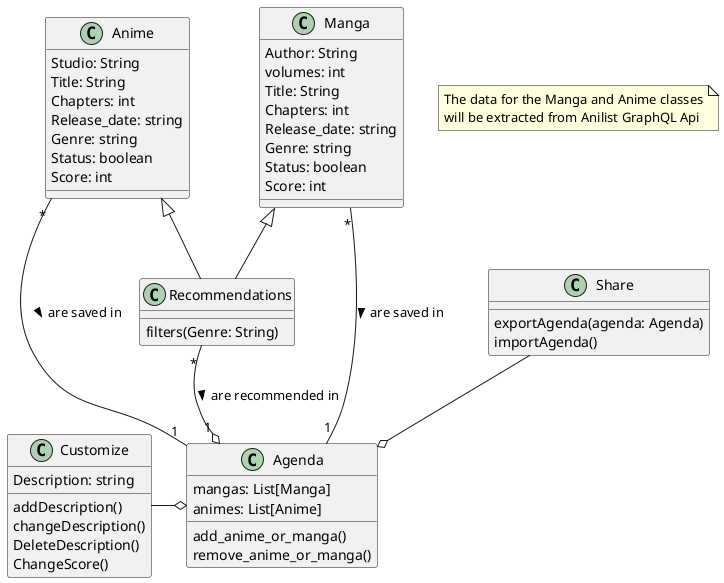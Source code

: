 @startuml

note as note1
  The data for the Manga and Anime classes
  will be extracted from Anilist GraphQL Api
end note


Class Anime{
    Studio: String
    Title: String
    Chapters: int
    Release_date: string
    Genre: string
    Status: boolean
    Score: int
}

Class Manga{
    Author: String
    volumes: int
    Title: String
    Chapters: int
    Release_date: string
    Genre: string
    Status: boolean
    Score: int
}

Class Agenda{

    mangas: List[Manga]
    animes: List[Anime]

    add_anime_or_manga()
    remove_anime_or_manga()
}

class Recommendations{
    filters(Genre: String)
}

class Customize{
    Description: string

    addDescription()
    changeDescription()
    DeleteDescription()
    ChangeScore()
}

class Share{
    exportAgenda(agenda: Agenda)
    importAgenda()
}

Manga "*"--- "1" Agenda:  are saved in >
Anime "*" --- "1" Agenda:  are saved in >
Recommendations "*" --o "1" Agenda: are recommended in >
Customize -o  Agenda
Anime <|-- Recommendations
Manga <|-- Recommendations
Share --o Agenda


@enduml
